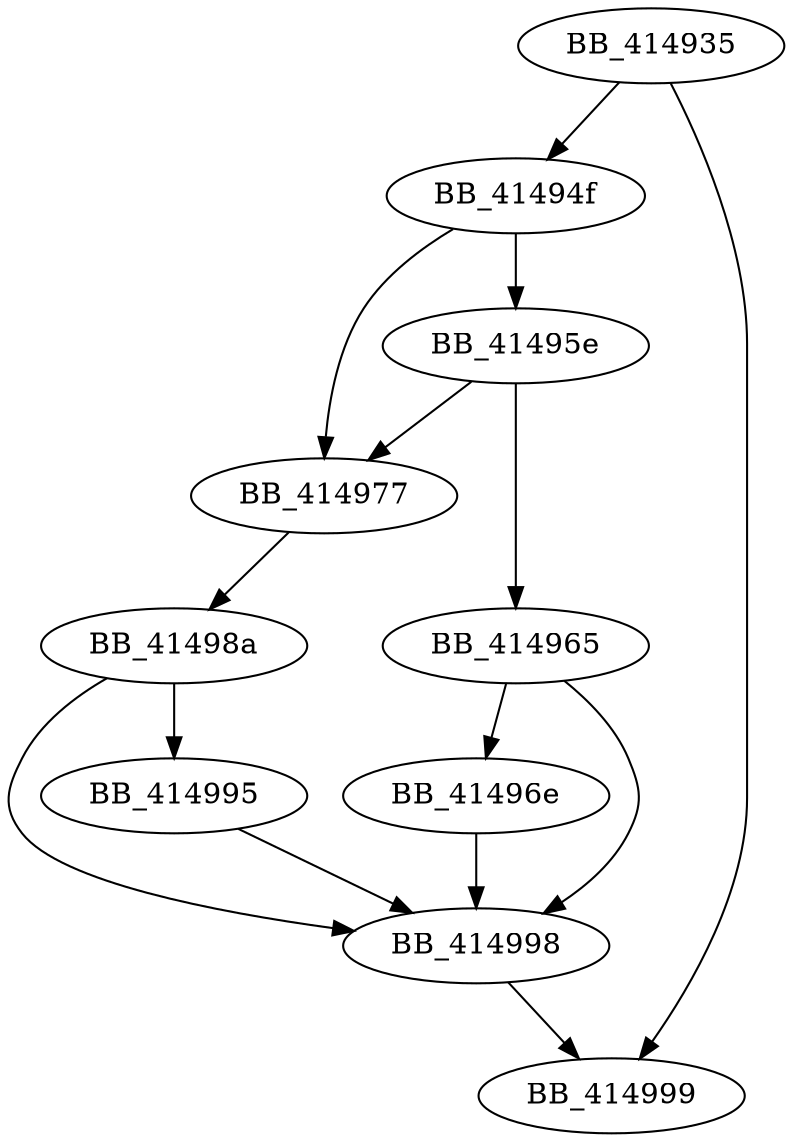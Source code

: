DiGraph __Towlower{
BB_414935->BB_41494f
BB_414935->BB_414999
BB_41494f->BB_41495e
BB_41494f->BB_414977
BB_41495e->BB_414965
BB_41495e->BB_414977
BB_414965->BB_41496e
BB_414965->BB_414998
BB_41496e->BB_414998
BB_414977->BB_41498a
BB_41498a->BB_414995
BB_41498a->BB_414998
BB_414995->BB_414998
BB_414998->BB_414999
}
